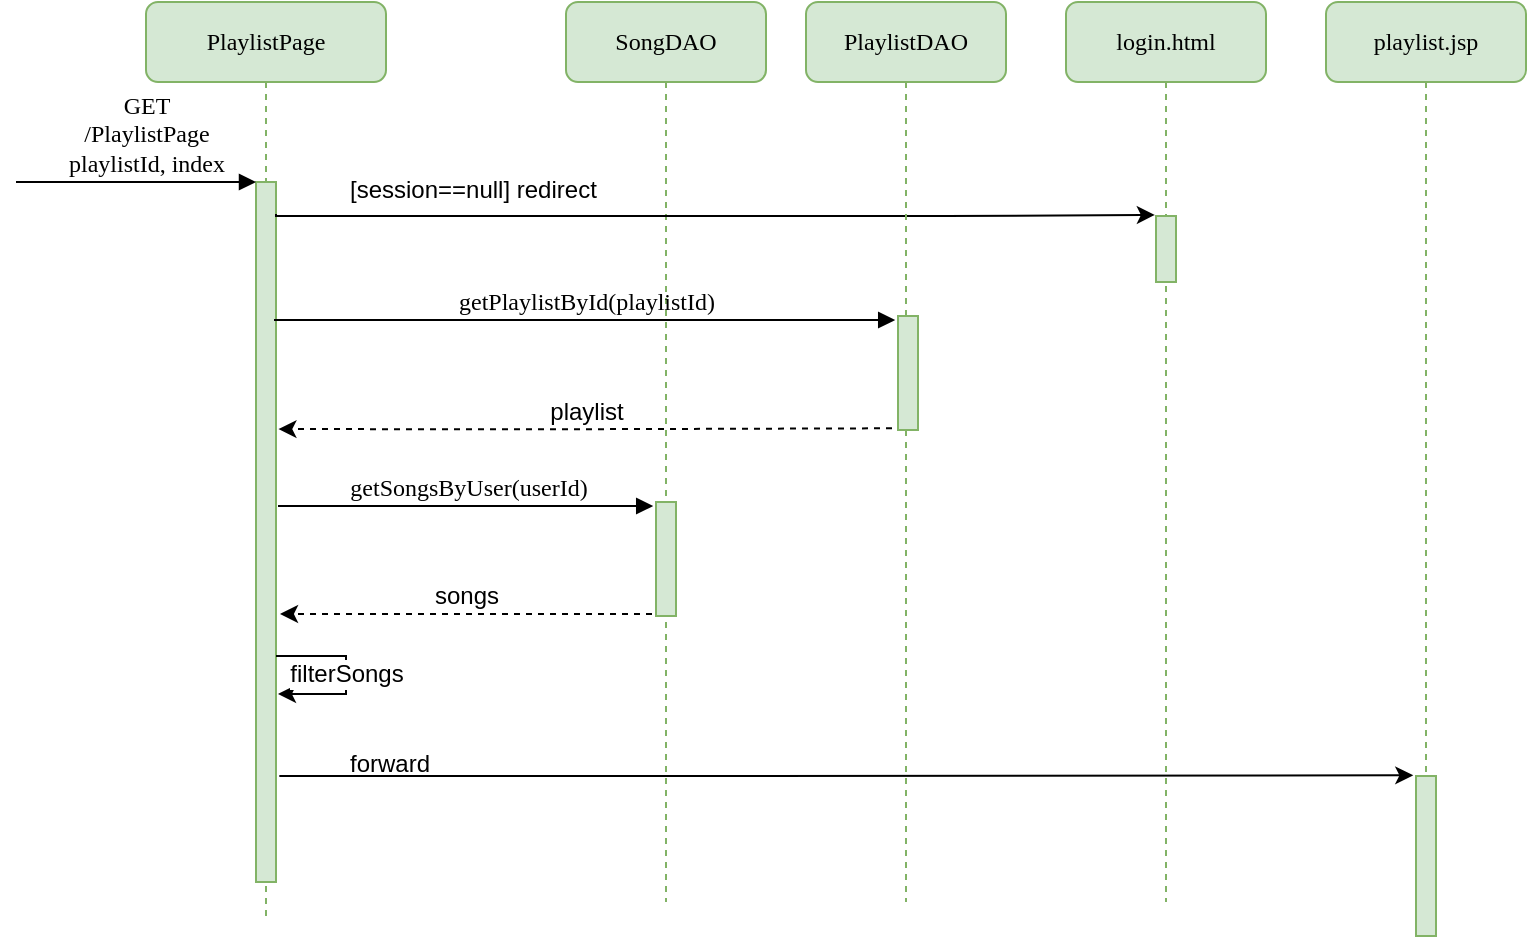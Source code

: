 <mxfile version="12.4.2" type="device" pages="1"><diagram name="Page-1" id="13e1069c-82ec-6db2-03f1-153e76fe0fe0"><mxGraphModel dx="1422" dy="822" grid="1" gridSize="10" guides="1" tooltips="1" connect="1" arrows="1" fold="1" page="1" pageScale="1" pageWidth="1100" pageHeight="850" background="#ffffff" math="0" shadow="0"><root><mxCell id="0"/><mxCell id="1" parent="0"/><mxCell id="7baba1c4bc27f4b0-2" value="PlaylistPage" style="shape=umlLifeline;perimeter=lifelinePerimeter;whiteSpace=wrap;html=1;container=1;collapsible=0;recursiveResize=0;outlineConnect=0;rounded=1;shadow=0;comic=0;labelBackgroundColor=none;strokeWidth=1;fontFamily=Verdana;fontSize=12;align=center;fillColor=#d5e8d4;strokeColor=#82b366;" parent="1" vertex="1"><mxGeometry x="220" y="80" width="120" height="460" as="geometry"/></mxCell><mxCell id="7baba1c4bc27f4b0-10" value="" style="html=1;points=[];perimeter=orthogonalPerimeter;rounded=0;shadow=0;comic=0;labelBackgroundColor=none;strokeWidth=1;fontFamily=Verdana;fontSize=12;align=center;fillColor=#d5e8d4;strokeColor=#82b366;" parent="7baba1c4bc27f4b0-2" vertex="1"><mxGeometry x="55" y="90" width="10" height="350" as="geometry"/></mxCell><mxCell id="U3MctNZh0qMDF3wG6a5Q-13" value="filterSongs" style="edgeStyle=orthogonalEdgeStyle;rounded=0;orthogonalLoop=1;jettySize=auto;html=1;fontSize=12;entryX=1.12;entryY=0.592;entryDx=0;entryDy=0;entryPerimeter=0;" edge="1" parent="7baba1c4bc27f4b0-2"><mxGeometry relative="1" as="geometry"><mxPoint x="66" y="346" as="targetPoint"/><mxPoint x="65" y="327" as="sourcePoint"/><Array as="points"><mxPoint x="100" y="327"/><mxPoint x="100" y="346"/></Array></mxGeometry></mxCell><mxCell id="7baba1c4bc27f4b0-4" value="SongDAO" style="shape=umlLifeline;perimeter=lifelinePerimeter;whiteSpace=wrap;html=1;container=1;collapsible=0;recursiveResize=0;outlineConnect=0;rounded=1;shadow=0;comic=0;labelBackgroundColor=none;strokeWidth=1;fontFamily=Verdana;fontSize=12;align=center;fillColor=#d5e8d4;strokeColor=#82b366;" parent="1" vertex="1"><mxGeometry x="430" y="80" width="100" height="450" as="geometry"/></mxCell><mxCell id="7baba1c4bc27f4b0-5" value="login.html" style="shape=umlLifeline;perimeter=lifelinePerimeter;whiteSpace=wrap;html=1;container=1;collapsible=0;recursiveResize=0;outlineConnect=0;rounded=1;shadow=0;comic=0;labelBackgroundColor=none;strokeWidth=1;fontFamily=Verdana;fontSize=12;align=center;fillColor=#d5e8d4;strokeColor=#82b366;" parent="1" vertex="1"><mxGeometry x="680" y="80" width="100" height="450" as="geometry"/></mxCell><mxCell id="7baba1c4bc27f4b0-19" value="" style="html=1;points=[];perimeter=orthogonalPerimeter;rounded=0;shadow=0;comic=0;labelBackgroundColor=none;strokeWidth=1;fontFamily=Verdana;fontSize=12;align=center;fillColor=#d5e8d4;strokeColor=#82b366;" parent="7baba1c4bc27f4b0-5" vertex="1"><mxGeometry x="45" y="107" width="10" height="33" as="geometry"/></mxCell><mxCell id="7baba1c4bc27f4b0-20" value="getSongsByUser(userId)" style="html=1;verticalAlign=bottom;endArrow=block;labelBackgroundColor=none;fontFamily=Verdana;fontSize=12;edgeStyle=elbowEdgeStyle;elbow=vertical;entryX=-0.139;entryY=0.029;entryDx=0;entryDy=0;entryPerimeter=0;" parent="1" target="U3MctNZh0qMDF3wG6a5Q-5" edge="1"><mxGeometry x="0.004" relative="1" as="geometry"><mxPoint x="286" y="332" as="sourcePoint"/><Array as="points"><mxPoint x="290" y="332"/></Array><mxPoint x="470" y="332" as="targetPoint"/><mxPoint as="offset"/></mxGeometry></mxCell><mxCell id="7baba1c4bc27f4b0-11" value="GET&lt;br&gt;/PlaylistPage&lt;br&gt;playlistId, index" style="html=1;verticalAlign=bottom;endArrow=block;entryX=0;entryY=0;labelBackgroundColor=none;fontFamily=Verdana;fontSize=12;edgeStyle=elbowEdgeStyle;elbow=vertical;" parent="1" target="7baba1c4bc27f4b0-10" edge="1"><mxGeometry x="0.083" relative="1" as="geometry"><mxPoint x="155" y="170" as="sourcePoint"/><Array as="points"><mxPoint x="210" y="170"/></Array><mxPoint as="offset"/></mxGeometry></mxCell><mxCell id="SwkJQTikLhHR7fLE-XSc-18" value="playlist.jsp" style="shape=umlLifeline;perimeter=lifelinePerimeter;whiteSpace=wrap;html=1;container=1;collapsible=0;recursiveResize=0;outlineConnect=0;rounded=1;shadow=0;comic=0;labelBackgroundColor=none;strokeWidth=1;fontFamily=Verdana;fontSize=12;align=center;fillColor=#d5e8d4;strokeColor=#82b366;" parent="1" vertex="1"><mxGeometry x="810" y="80" width="100" height="450" as="geometry"/></mxCell><mxCell id="SwkJQTikLhHR7fLE-XSc-20" value="" style="html=1;points=[];perimeter=orthogonalPerimeter;rounded=0;shadow=0;comic=0;labelBackgroundColor=none;strokeWidth=1;fontFamily=Verdana;fontSize=12;align=center;fillColor=#d5e8d4;strokeColor=#82b366;" parent="SwkJQTikLhHR7fLE-XSc-18" vertex="1"><mxGeometry x="45" y="387" width="10" height="80" as="geometry"/></mxCell><mxCell id="SwkJQTikLhHR7fLE-XSc-24" style="edgeStyle=orthogonalEdgeStyle;rounded=0;orthogonalLoop=1;jettySize=auto;html=1;fontSize=11;entryX=-0.08;entryY=-0.012;entryDx=0;entryDy=0;entryPerimeter=0;" parent="1" edge="1"><mxGeometry relative="1" as="geometry"><mxPoint x="724.429" y="186.476" as="targetPoint"/><Array as="points"><mxPoint x="285" y="187"/><mxPoint x="620" y="187"/></Array><mxPoint x="285" y="186" as="sourcePoint"/></mxGeometry></mxCell><mxCell id="SwkJQTikLhHR7fLE-XSc-25" value="[session==null] redirect" style="text;html=1;fontSize=12;" parent="1" vertex="1"><mxGeometry x="320" y="160" width="200" height="30" as="geometry"/></mxCell><mxCell id="U3MctNZh0qMDF3wG6a5Q-12" value="songs" style="edgeStyle=orthogonalEdgeStyle;rounded=0;orthogonalLoop=1;jettySize=auto;html=1;fontSize=12;entryX=1.167;entryY=0.465;entryDx=0;entryDy=0;entryPerimeter=0;dashed=1;" edge="1" parent="1"><mxGeometry x="-0.001" y="-9" relative="1" as="geometry"><mxPoint x="473" y="386" as="sourcePoint"/><mxPoint x="287" y="386" as="targetPoint"/><Array as="points"><mxPoint x="473" y="386"/><mxPoint x="380" y="386"/></Array><mxPoint as="offset"/></mxGeometry></mxCell><mxCell id="U3MctNZh0qMDF3wG6a5Q-5" value="" style="html=1;points=[];perimeter=orthogonalPerimeter;rounded=0;shadow=0;comic=0;labelBackgroundColor=none;strokeWidth=1;fontFamily=Verdana;fontSize=12;align=center;fillColor=#d5e8d4;strokeColor=#82b366;" vertex="1" parent="1"><mxGeometry x="475" y="330" width="10" height="57" as="geometry"/></mxCell><mxCell id="U3MctNZh0qMDF3wG6a5Q-8" style="edgeStyle=orthogonalEdgeStyle;rounded=0;orthogonalLoop=1;jettySize=auto;html=1;fontSize=11;exitX=1.159;exitY=0.723;exitDx=0;exitDy=0;exitPerimeter=0;entryX=-0.135;entryY=-0.004;entryDx=0;entryDy=0;entryPerimeter=0;" edge="1" parent="1" target="SwkJQTikLhHR7fLE-XSc-20"><mxGeometry relative="1" as="geometry"><mxPoint x="750" y="467" as="targetPoint"/><Array as="points"><mxPoint x="522" y="467"/></Array><mxPoint x="286.667" y="467" as="sourcePoint"/></mxGeometry></mxCell><mxCell id="U3MctNZh0qMDF3wG6a5Q-9" value="forward" style="text;html=1;fontSize=12;" vertex="1" parent="1"><mxGeometry x="320" y="447" width="200" height="30" as="geometry"/></mxCell><mxCell id="U3MctNZh0qMDF3wG6a5Q-14" value="PlaylistDAO" style="shape=umlLifeline;perimeter=lifelinePerimeter;whiteSpace=wrap;html=1;container=1;collapsible=0;recursiveResize=0;outlineConnect=0;rounded=1;shadow=0;comic=0;labelBackgroundColor=none;strokeWidth=1;fontFamily=Verdana;fontSize=12;align=center;fillColor=#d5e8d4;strokeColor=#82b366;" vertex="1" parent="1"><mxGeometry x="550" y="80" width="100" height="450" as="geometry"/></mxCell><mxCell id="U3MctNZh0qMDF3wG6a5Q-16" value="playlist" style="edgeStyle=orthogonalEdgeStyle;rounded=0;orthogonalLoop=1;jettySize=auto;html=1;fontSize=12;entryX=1.121;entryY=0.353;entryDx=0;entryDy=0;entryPerimeter=0;dashed=1;" edge="1" parent="U3MctNZh0qMDF3wG6a5Q-14" target="7baba1c4bc27f4b0-10"><mxGeometry x="-0.001" y="-9" relative="1" as="geometry"><mxPoint x="43" y="213.143" as="sourcePoint"/><mxPoint x="-143.19" y="213.143" as="targetPoint"/><Array as="points"/><mxPoint as="offset"/></mxGeometry></mxCell><mxCell id="U3MctNZh0qMDF3wG6a5Q-17" value="" style="html=1;points=[];perimeter=orthogonalPerimeter;rounded=0;shadow=0;comic=0;labelBackgroundColor=none;strokeWidth=1;fontFamily=Verdana;fontSize=12;align=center;fillColor=#d5e8d4;strokeColor=#82b366;" vertex="1" parent="U3MctNZh0qMDF3wG6a5Q-14"><mxGeometry x="46" y="157" width="10" height="57" as="geometry"/></mxCell><mxCell id="U3MctNZh0qMDF3wG6a5Q-15" value="getPlaylistById(playlistId)" style="html=1;verticalAlign=bottom;endArrow=block;labelBackgroundColor=none;fontFamily=Verdana;fontSize=12;edgeStyle=elbowEdgeStyle;elbow=vertical;entryX=-0.139;entryY=0.029;entryDx=0;entryDy=0;entryPerimeter=0;" edge="1" parent="1" target="U3MctNZh0qMDF3wG6a5Q-17"><mxGeometry x="0.004" relative="1" as="geometry"><mxPoint x="284" y="239" as="sourcePoint"/><Array as="points"><mxPoint x="410" y="239"/></Array><mxPoint x="590" y="239" as="targetPoint"/><mxPoint as="offset"/></mxGeometry></mxCell></root></mxGraphModel></diagram></mxfile>